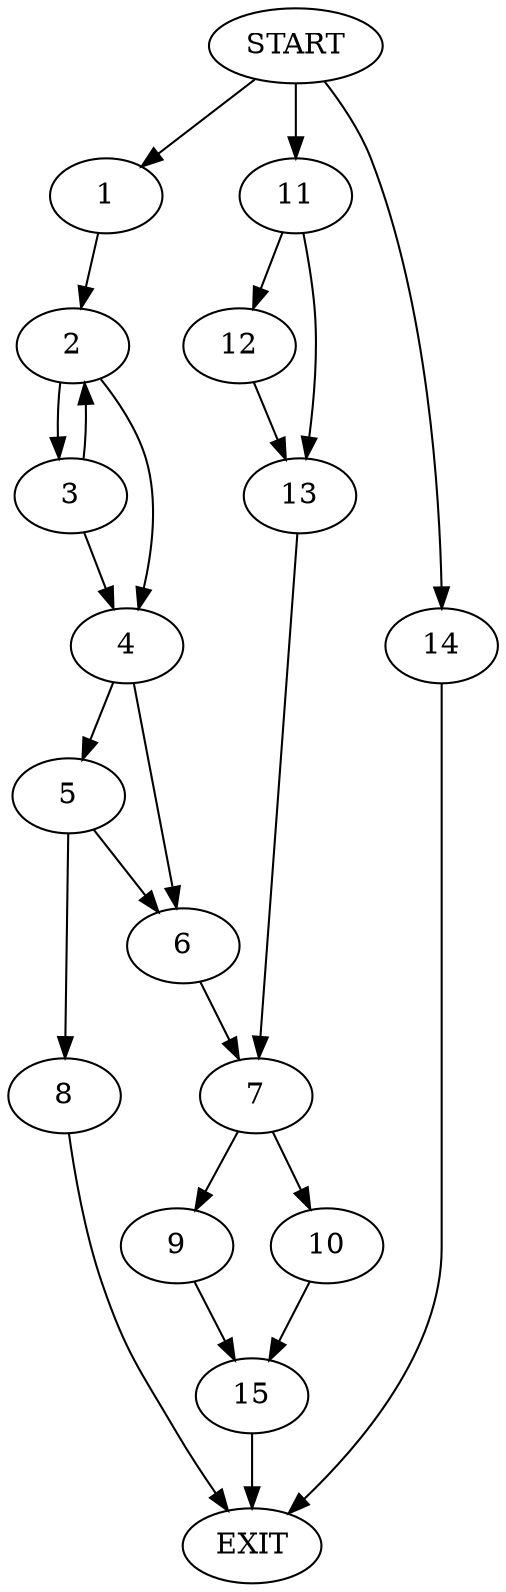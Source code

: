 digraph {
0 [label="START"]
16 [label="EXIT"]
0 -> 1
1 -> 2
2 -> 3
2 -> 4
4 -> 5
4 -> 6
3 -> 2
3 -> 4
6 -> 7
5 -> 6
5 -> 8
8 -> 16
7 -> 9
7 -> 10
0 -> 11
11 -> 12
11 -> 13
12 -> 13
13 -> 7
0 -> 14
14 -> 16
10 -> 15
9 -> 15
15 -> 16
}
